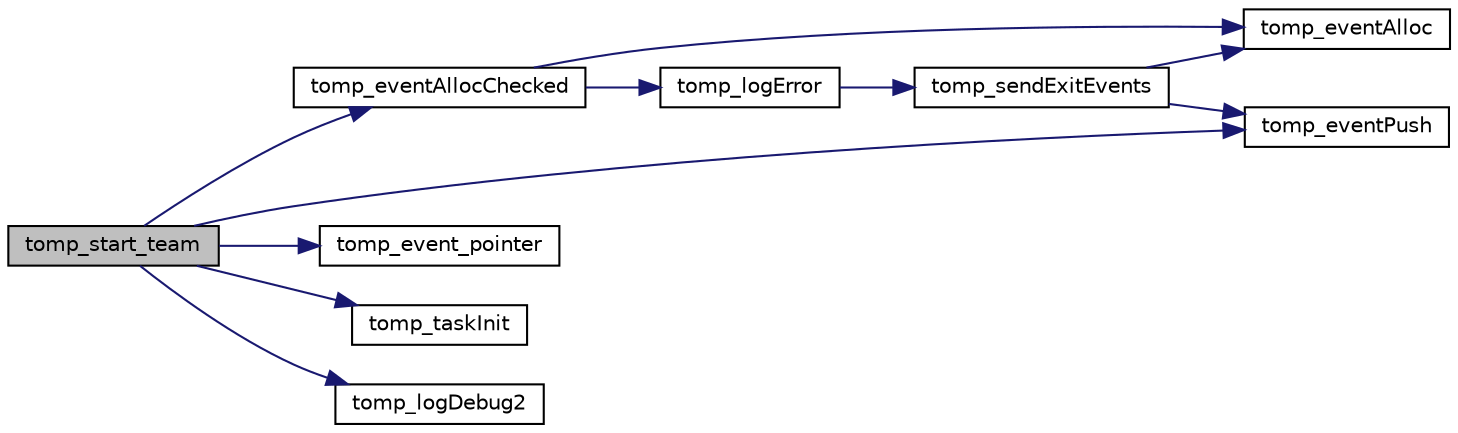 digraph "tomp_start_team"
{
  edge [fontname="Helvetica",fontsize="10",labelfontname="Helvetica",labelfontsize="10"];
  node [fontname="Helvetica",fontsize="10",shape=record];
  rankdir="LR";
  Node1 [label="tomp_start_team",height=0.2,width=0.4,color="black", fillcolor="grey75", style="filled", fontcolor="black"];
  Node1 -> Node2 [color="midnightblue",fontsize="10",style="solid",fontname="Helvetica"];
  Node2 [label="tomp_eventAllocChecked",height=0.2,width=0.4,color="black", fillcolor="white", style="filled",URL="$tomp__qmss_8h.html#a9698b9c55d8b4d9e0cf2c439f1892f41",tooltip="Allocate a buffer from the TOMP free queue w/ NULL check. "];
  Node2 -> Node3 [color="midnightblue",fontsize="10",style="solid",fontname="Helvetica"];
  Node3 [label="tomp_logError",height=0.2,width=0.4,color="black", fillcolor="white", style="filled",URL="$tomp__log_8h.html#a50d90fef4d288c6c7ca380ebd9b5c21f",tooltip="Log an error message along with file name and line number and terminate execution. "];
  Node3 -> Node4 [color="midnightblue",fontsize="10",style="solid",fontname="Helvetica"];
  Node4 [label="tomp_sendExitEvents",height=0.2,width=0.4,color="black", fillcolor="white", style="filled",URL="$tomp__log_8h.html#acd94e3cbc027bd2fd6b5b4801d6e4686",tooltip="Terminate program across cores by sending events to the exit queue. "];
  Node4 -> Node5 [color="midnightblue",fontsize="10",style="solid",fontname="Helvetica"];
  Node5 [label="tomp_eventAlloc",height=0.2,width=0.4,color="black", fillcolor="white", style="filled",URL="$tomp__qmss_8h.html#a9bb08ae9b3b1b51e73df07452cb80d57",tooltip="Allocate a buffer from the TOMP free queue. "];
  Node4 -> Node6 [color="midnightblue",fontsize="10",style="solid",fontname="Helvetica"];
  Node6 [label="tomp_eventPush",height=0.2,width=0.4,color="black", fillcolor="white", style="filled",URL="$tomp__qmss_8h.html#ae9dbc3ed95d68c0da3756cf7002496f8",tooltip="Push an event onto the tail of the specified queue. "];
  Node2 -> Node5 [color="midnightblue",fontsize="10",style="solid",fontname="Helvetica"];
  Node1 -> Node7 [color="midnightblue",fontsize="10",style="solid",fontname="Helvetica"];
  Node7 [label="tomp_event_pointer",height=0.2,width=0.4,color="black", fillcolor="white", style="filled",URL="$tomp__qmss_8h.html#a42c9d5631150fcd4759bcbfb062606ad",tooltip="Extract the storage buffer from an event. "];
  Node1 -> Node8 [color="midnightblue",fontsize="10",style="solid",fontname="Helvetica"];
  Node8 [label="tomp_taskInit",height=0.2,width=0.4,color="black", fillcolor="white", style="filled",URL="$tomp__parallel_8h.html#a052fc4a51229aa1c5988e840b08ab932",tooltip="Initialize a task object. "];
  Node1 -> Node6 [color="midnightblue",fontsize="10",style="solid",fontname="Helvetica"];
  Node1 -> Node9 [color="midnightblue",fontsize="10",style="solid",fontname="Helvetica"];
  Node9 [label="tomp_logDebug2",height=0.2,width=0.4,color="black", fillcolor="white", style="filled",URL="$tomp__log_8h.html#a2157a320d6b16f74e8719108d1fcdd63",tooltip="Log a debug message with a format string and 2 integer arguments. "];
}
